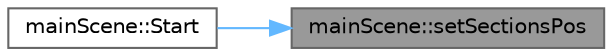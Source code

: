 digraph "mainScene::setSectionsPos"
{
 // INTERACTIVE_SVG=YES
 // LATEX_PDF_SIZE
  bgcolor="transparent";
  edge [fontname=Helvetica,fontsize=10,labelfontname=Helvetica,labelfontsize=10];
  node [fontname=Helvetica,fontsize=10,shape=box,height=0.2,width=0.4];
  rankdir="RL";
  Node1 [label="mainScene::setSectionsPos",height=0.2,width=0.4,color="gray40", fillcolor="grey60", style="filled", fontcolor="black",tooltip=" "];
  Node1 -> Node2 [dir="back",color="steelblue1",style="solid"];
  Node2 [label="mainScene::Start",height=0.2,width=0.4,color="grey40", fillcolor="white", style="filled",URL="$classmain_scene.html#a1f8caf5fd8292f6e4d8bc35daeaf060d",tooltip=" "];
}
